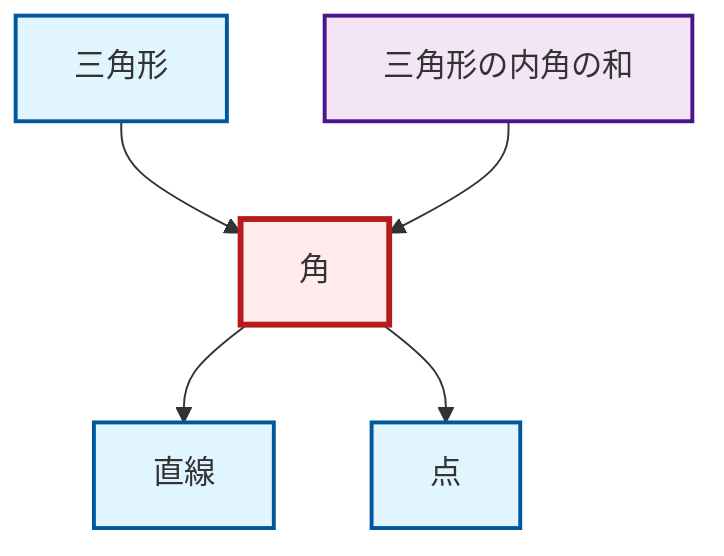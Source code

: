graph TD
    classDef definition fill:#e1f5fe,stroke:#01579b,stroke-width:2px
    classDef theorem fill:#f3e5f5,stroke:#4a148c,stroke-width:2px
    classDef axiom fill:#fff3e0,stroke:#e65100,stroke-width:2px
    classDef example fill:#e8f5e9,stroke:#1b5e20,stroke-width:2px
    classDef current fill:#ffebee,stroke:#b71c1c,stroke-width:3px
    thm-angle-sum-triangle["三角形の内角の和"]:::theorem
    def-line["直線"]:::definition
    def-triangle["三角形"]:::definition
    def-angle["角"]:::definition
    def-point["点"]:::definition
    def-angle --> def-line
    def-angle --> def-point
    def-triangle --> def-angle
    thm-angle-sum-triangle --> def-angle
    class def-angle current